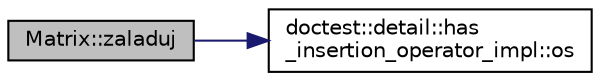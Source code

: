 digraph "Matrix::zaladuj"
{
 // LATEX_PDF_SIZE
  edge [fontname="Helvetica",fontsize="10",labelfontname="Helvetica",labelfontsize="10"];
  node [fontname="Helvetica",fontsize="10",shape=record];
  rankdir="LR";
  Node1 [label="Matrix::zaladuj",height=0.2,width=0.4,color="black", fillcolor="grey75", style="filled", fontcolor="black",tooltip="metoda klasy macierz | | Argumenty: | | kat - double, | | Wywoluje funkce zaladuj(x,..."];
  Node1 -> Node2 [color="midnightblue",fontsize="10",style="solid",fontname="Helvetica"];
  Node2 [label="doctest::detail::has\l_insertion_operator_impl::os",height=0.2,width=0.4,color="black", fillcolor="white", style="filled",URL="$namespacedoctest_1_1detail_1_1has__insertion__operator__impl.html#a50dfa929b76e3581c300a3a8b87d21e2",tooltip=" "];
}
